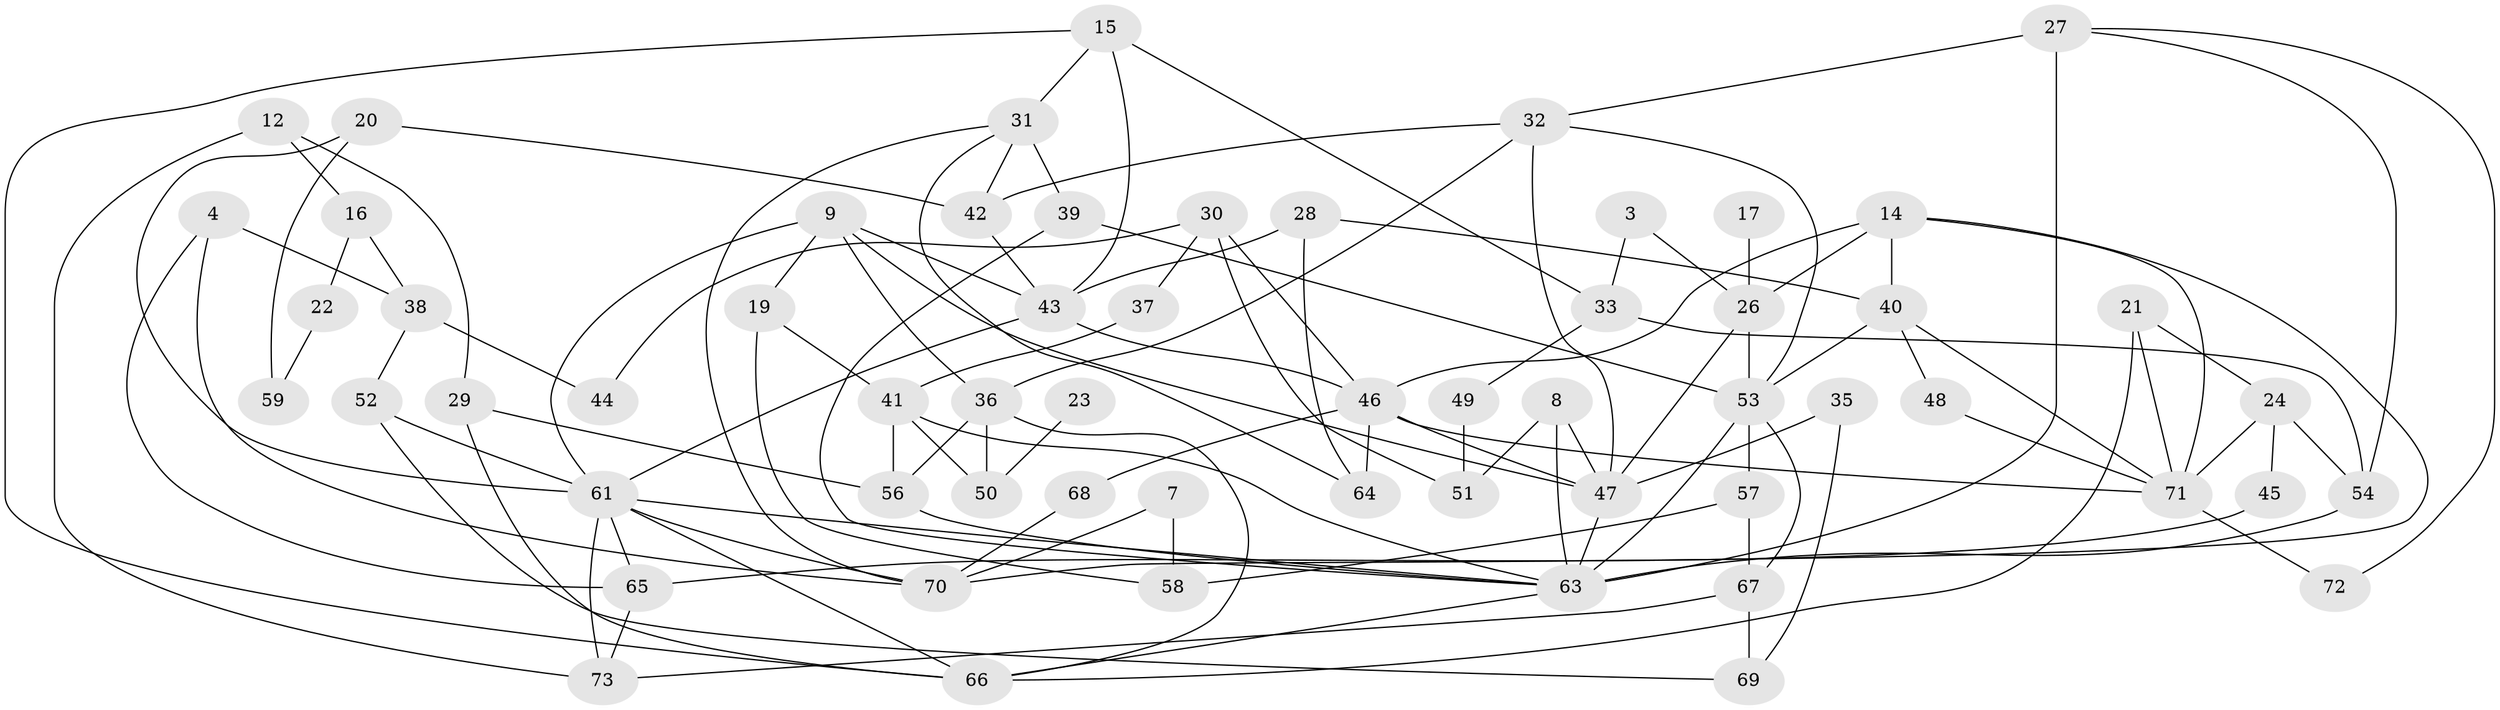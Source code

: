 // original degree distribution, {2: 0.14383561643835616, 4: 0.17123287671232876, 5: 0.10273972602739725, 1: 0.18493150684931506, 3: 0.273972602739726, 0: 0.08904109589041095, 6: 0.03424657534246575}
// Generated by graph-tools (version 1.1) at 2025/00/03/09/25 03:00:47]
// undirected, 60 vertices, 115 edges
graph export_dot {
graph [start="1"]
  node [color=gray90,style=filled];
  3;
  4;
  7;
  8;
  9;
  12;
  14;
  15;
  16;
  17;
  19;
  20;
  21;
  22;
  23;
  24;
  26;
  27;
  28;
  29;
  30;
  31;
  32;
  33;
  35;
  36;
  37;
  38;
  39;
  40;
  41;
  42;
  43;
  44;
  45;
  46;
  47;
  48;
  49;
  50;
  51;
  52;
  53;
  54;
  56;
  57;
  58;
  59;
  61;
  63;
  64;
  65;
  66;
  67;
  68;
  69;
  70;
  71;
  72;
  73;
  3 -- 26 [weight=1.0];
  3 -- 33 [weight=1.0];
  4 -- 38 [weight=1.0];
  4 -- 65 [weight=1.0];
  4 -- 70 [weight=1.0];
  7 -- 58 [weight=1.0];
  7 -- 70 [weight=1.0];
  8 -- 47 [weight=1.0];
  8 -- 51 [weight=1.0];
  8 -- 63 [weight=2.0];
  9 -- 19 [weight=1.0];
  9 -- 36 [weight=1.0];
  9 -- 43 [weight=1.0];
  9 -- 47 [weight=1.0];
  9 -- 61 [weight=1.0];
  12 -- 16 [weight=1.0];
  12 -- 29 [weight=1.0];
  12 -- 73 [weight=1.0];
  14 -- 26 [weight=1.0];
  14 -- 40 [weight=1.0];
  14 -- 46 [weight=1.0];
  14 -- 70 [weight=1.0];
  14 -- 71 [weight=1.0];
  15 -- 31 [weight=1.0];
  15 -- 33 [weight=1.0];
  15 -- 43 [weight=1.0];
  15 -- 66 [weight=1.0];
  16 -- 22 [weight=1.0];
  16 -- 38 [weight=1.0];
  17 -- 26 [weight=1.0];
  19 -- 41 [weight=1.0];
  19 -- 58 [weight=1.0];
  20 -- 42 [weight=1.0];
  20 -- 59 [weight=1.0];
  20 -- 61 [weight=1.0];
  21 -- 24 [weight=1.0];
  21 -- 66 [weight=1.0];
  21 -- 71 [weight=2.0];
  22 -- 59 [weight=1.0];
  23 -- 50 [weight=1.0];
  24 -- 45 [weight=1.0];
  24 -- 54 [weight=1.0];
  24 -- 71 [weight=1.0];
  26 -- 47 [weight=1.0];
  26 -- 53 [weight=1.0];
  27 -- 32 [weight=1.0];
  27 -- 54 [weight=1.0];
  27 -- 63 [weight=2.0];
  27 -- 72 [weight=1.0];
  28 -- 40 [weight=1.0];
  28 -- 43 [weight=1.0];
  28 -- 64 [weight=1.0];
  29 -- 56 [weight=1.0];
  29 -- 66 [weight=1.0];
  30 -- 37 [weight=1.0];
  30 -- 44 [weight=1.0];
  30 -- 46 [weight=2.0];
  30 -- 51 [weight=1.0];
  31 -- 39 [weight=2.0];
  31 -- 42 [weight=1.0];
  31 -- 64 [weight=1.0];
  31 -- 70 [weight=1.0];
  32 -- 36 [weight=1.0];
  32 -- 42 [weight=1.0];
  32 -- 47 [weight=1.0];
  32 -- 53 [weight=1.0];
  33 -- 49 [weight=1.0];
  33 -- 54 [weight=1.0];
  35 -- 47 [weight=1.0];
  35 -- 69 [weight=1.0];
  36 -- 50 [weight=1.0];
  36 -- 56 [weight=1.0];
  36 -- 66 [weight=1.0];
  37 -- 41 [weight=1.0];
  38 -- 44 [weight=1.0];
  38 -- 52 [weight=1.0];
  39 -- 53 [weight=1.0];
  39 -- 63 [weight=1.0];
  40 -- 48 [weight=1.0];
  40 -- 53 [weight=2.0];
  40 -- 71 [weight=1.0];
  41 -- 50 [weight=1.0];
  41 -- 56 [weight=1.0];
  41 -- 63 [weight=1.0];
  42 -- 43 [weight=1.0];
  43 -- 46 [weight=1.0];
  43 -- 61 [weight=1.0];
  45 -- 65 [weight=1.0];
  46 -- 47 [weight=1.0];
  46 -- 64 [weight=1.0];
  46 -- 68 [weight=1.0];
  46 -- 71 [weight=1.0];
  47 -- 63 [weight=1.0];
  48 -- 71 [weight=1.0];
  49 -- 51 [weight=2.0];
  52 -- 61 [weight=1.0];
  52 -- 69 [weight=1.0];
  53 -- 57 [weight=1.0];
  53 -- 63 [weight=2.0];
  53 -- 67 [weight=1.0];
  54 -- 63 [weight=2.0];
  56 -- 63 [weight=1.0];
  57 -- 58 [weight=1.0];
  57 -- 67 [weight=1.0];
  61 -- 63 [weight=1.0];
  61 -- 65 [weight=1.0];
  61 -- 66 [weight=1.0];
  61 -- 70 [weight=1.0];
  61 -- 73 [weight=1.0];
  63 -- 66 [weight=1.0];
  65 -- 73 [weight=1.0];
  67 -- 69 [weight=1.0];
  67 -- 73 [weight=1.0];
  68 -- 70 [weight=1.0];
  71 -- 72 [weight=1.0];
}
